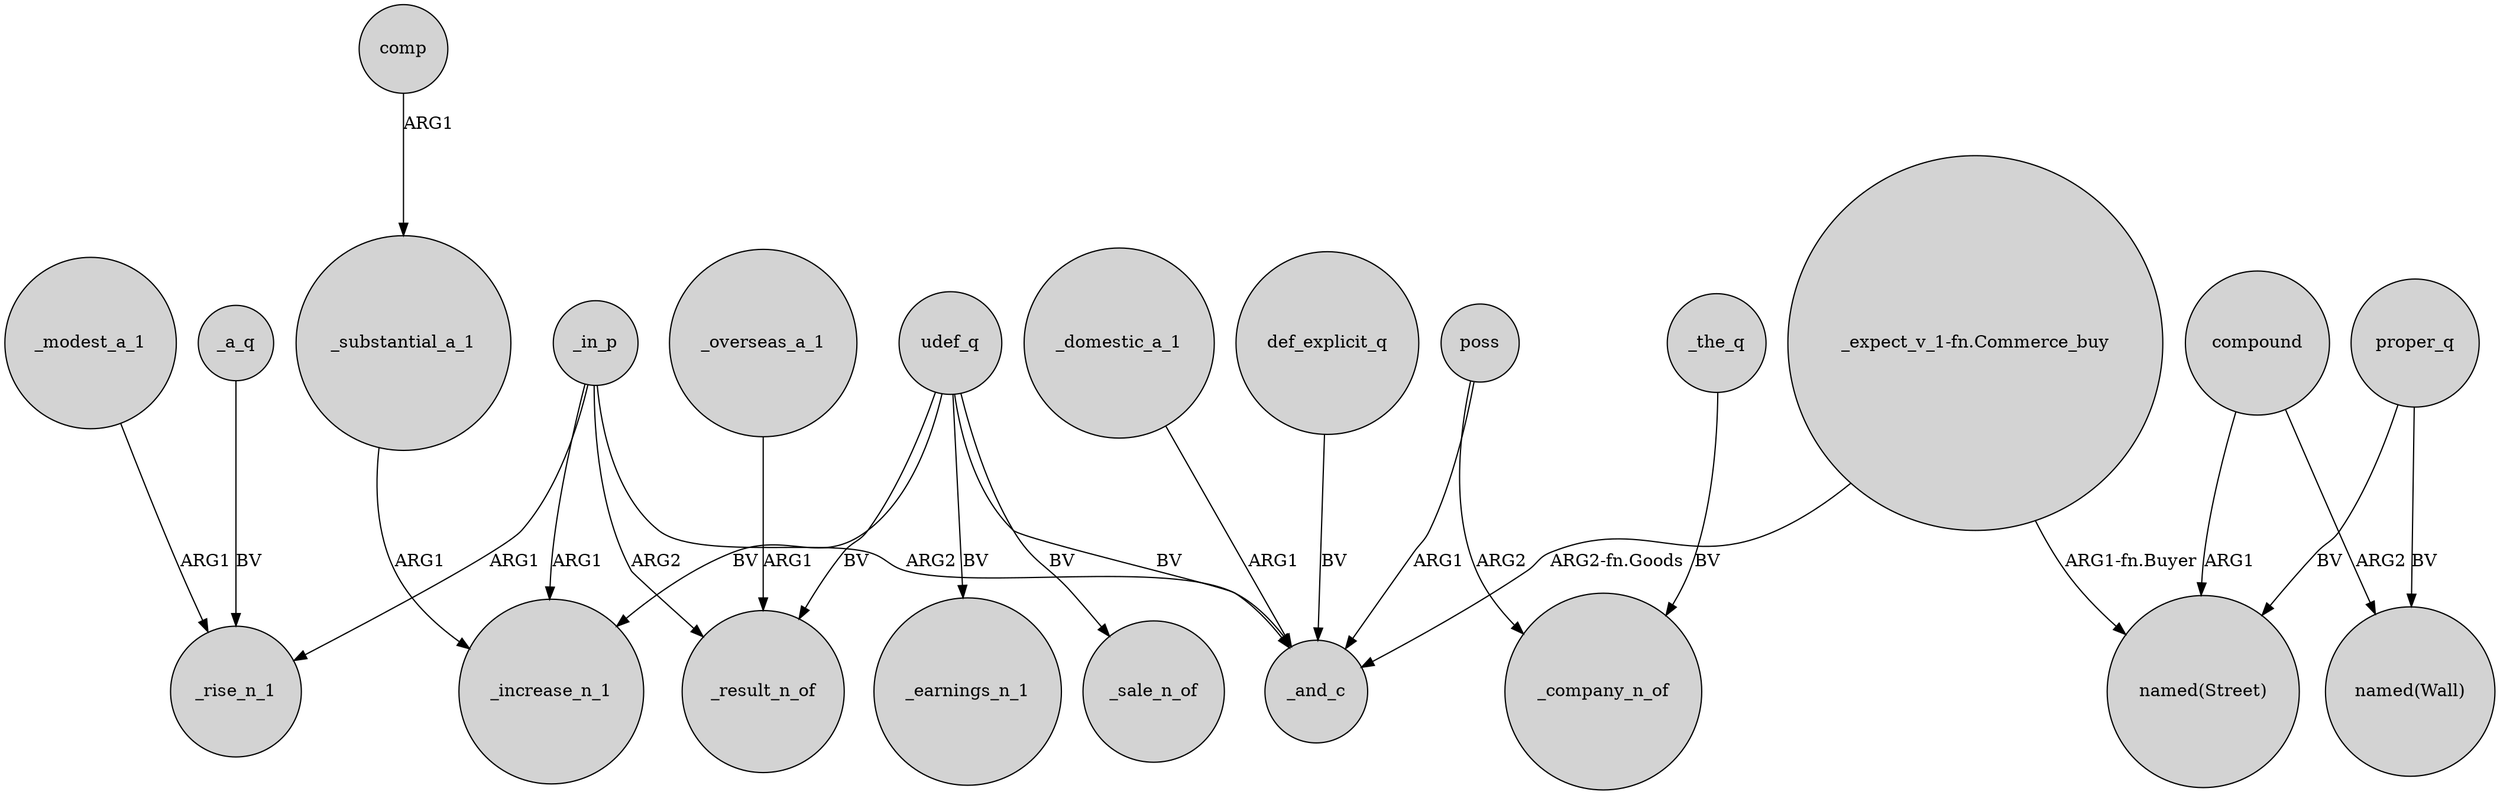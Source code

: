digraph {
	node [shape=circle style=filled]
	_a_q -> _rise_n_1 [label=BV]
	_in_p -> _and_c [label=ARG2]
	_substantial_a_1 -> _increase_n_1 [label=ARG1]
	_domestic_a_1 -> _and_c [label=ARG1]
	udef_q -> _sale_n_of [label=BV]
	udef_q -> _increase_n_1 [label=BV]
	udef_q -> _and_c [label=BV]
	comp -> _substantial_a_1 [label=ARG1]
	_in_p -> _result_n_of [label=ARG2]
	def_explicit_q -> _and_c [label=BV]
	"_expect_v_1-fn.Commerce_buy" -> "named(Street)" [label="ARG1-fn.Buyer"]
	compound -> "named(Wall)" [label=ARG2]
	poss -> _company_n_of [label=ARG2]
	poss -> _and_c [label=ARG1]
	udef_q -> _earnings_n_1 [label=BV]
	compound -> "named(Street)" [label=ARG1]
	_modest_a_1 -> _rise_n_1 [label=ARG1]
	"_expect_v_1-fn.Commerce_buy" -> _and_c [label="ARG2-fn.Goods"]
	_overseas_a_1 -> _result_n_of [label=ARG1]
	proper_q -> "named(Wall)" [label=BV]
	proper_q -> "named(Street)" [label=BV]
	_in_p -> _rise_n_1 [label=ARG1]
	udef_q -> _result_n_of [label=BV]
	_in_p -> _increase_n_1 [label=ARG1]
	_the_q -> _company_n_of [label=BV]
}
